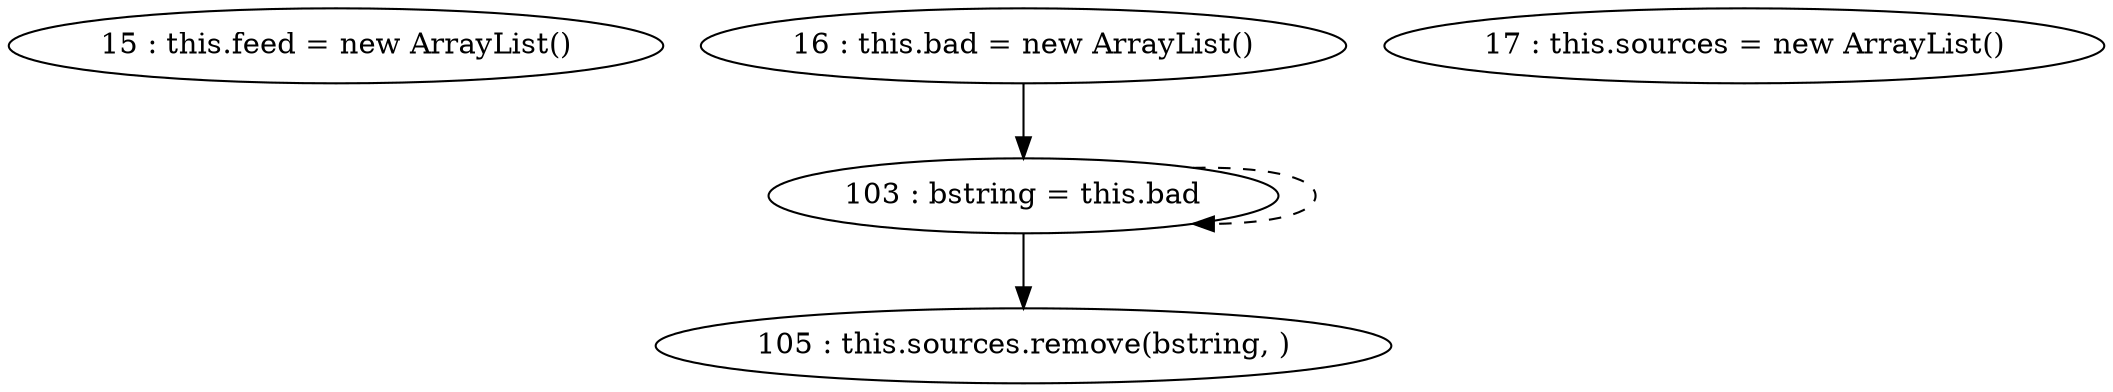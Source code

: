 digraph G {
"15 : this.feed = new ArrayList()"
"16 : this.bad = new ArrayList()"
"16 : this.bad = new ArrayList()" -> "103 : bstring = this.bad"
"17 : this.sources = new ArrayList()"
"103 : bstring = this.bad"
"103 : bstring = this.bad" -> "105 : this.sources.remove(bstring, )"
"103 : bstring = this.bad" -> "103 : bstring = this.bad" [style=dashed]
"105 : this.sources.remove(bstring, )"
}